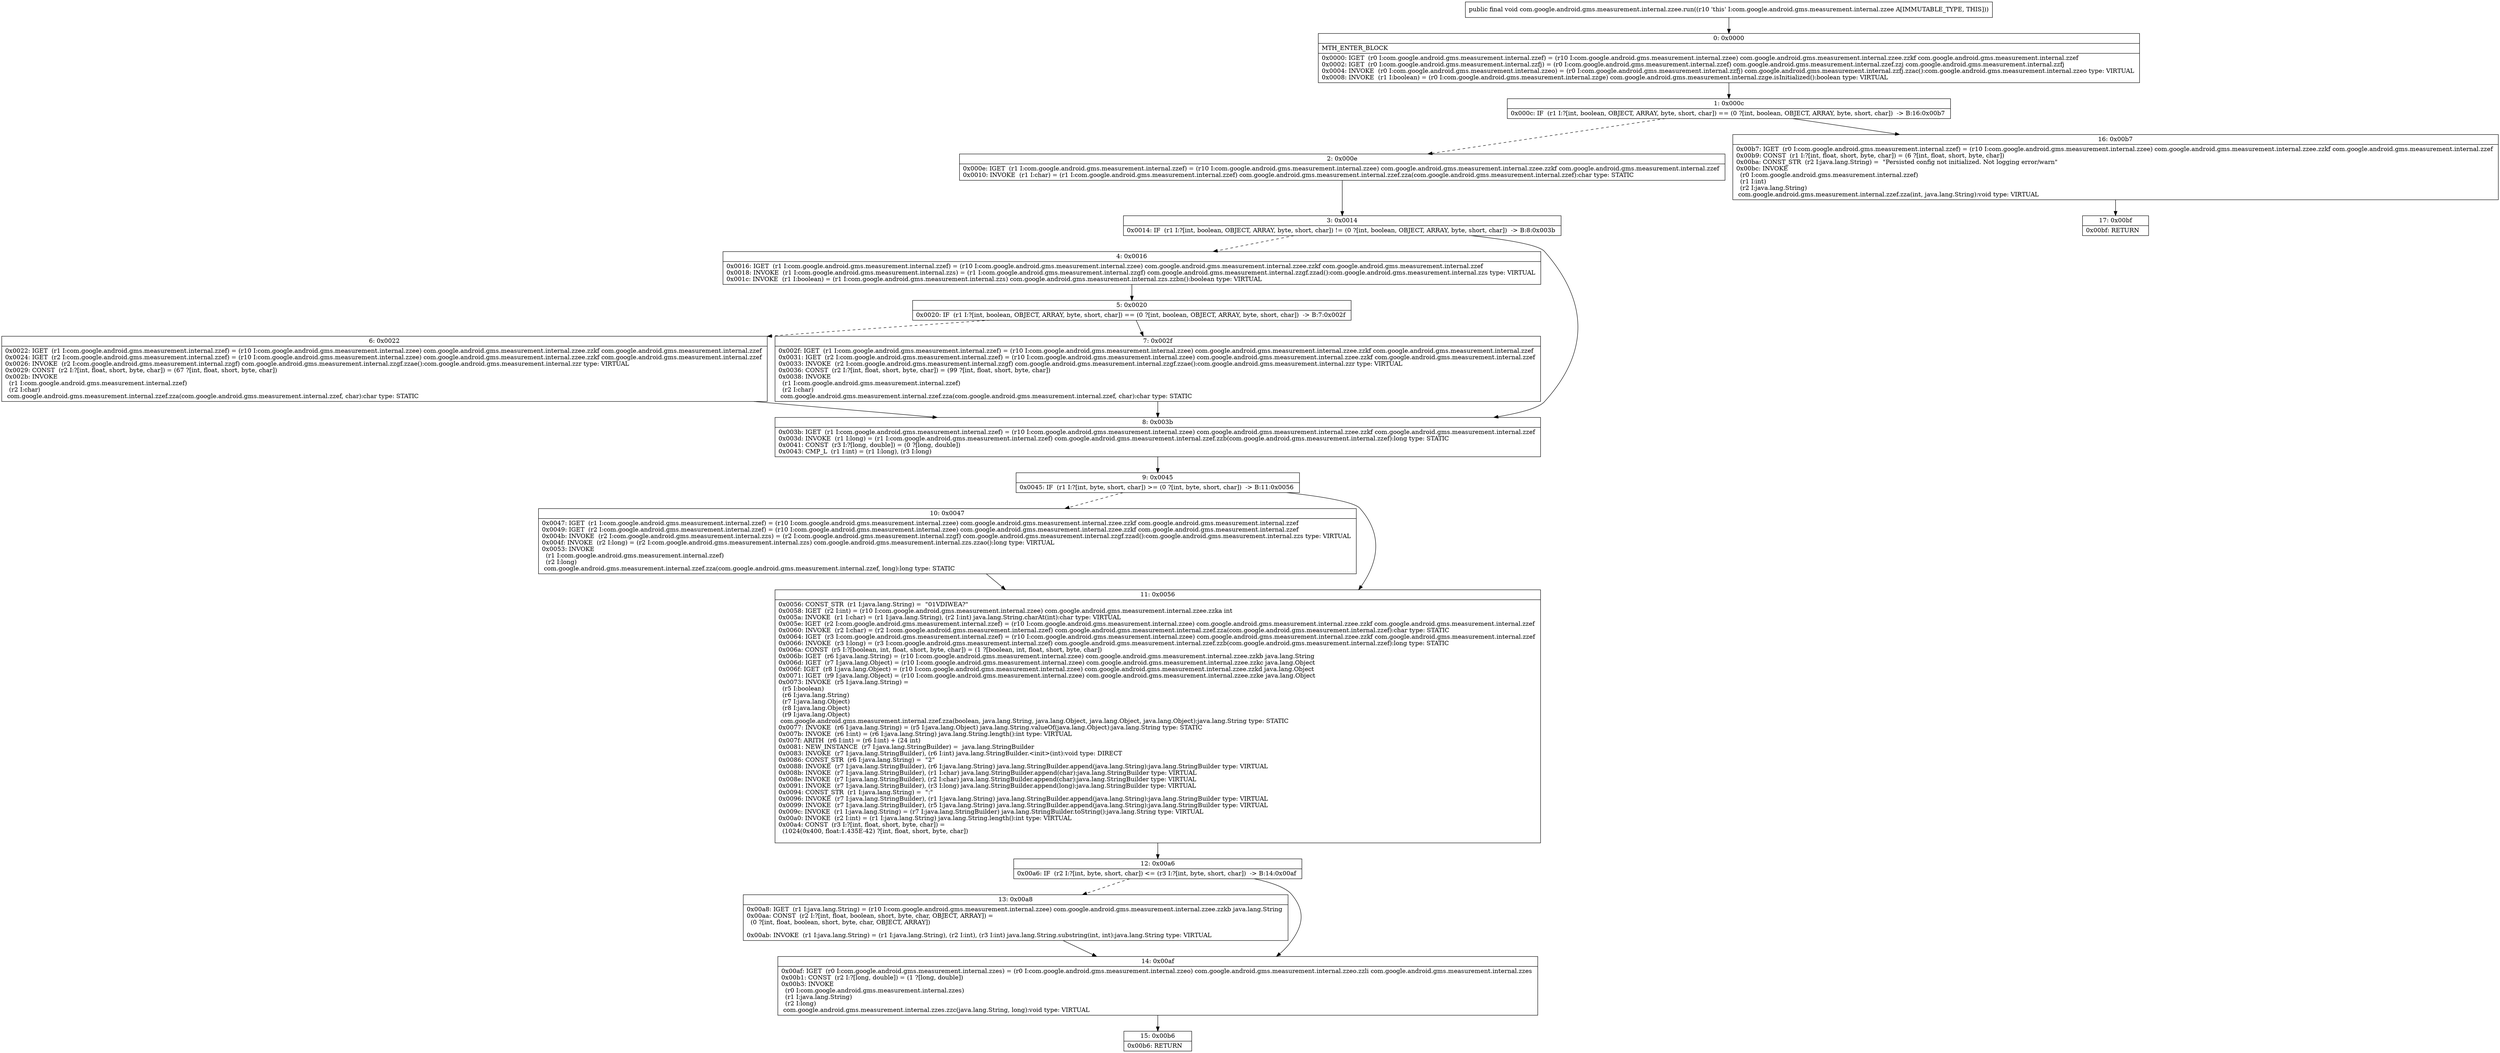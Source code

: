 digraph "CFG forcom.google.android.gms.measurement.internal.zzee.run()V" {
Node_0 [shape=record,label="{0\:\ 0x0000|MTH_ENTER_BLOCK\l|0x0000: IGET  (r0 I:com.google.android.gms.measurement.internal.zzef) = (r10 I:com.google.android.gms.measurement.internal.zzee) com.google.android.gms.measurement.internal.zzee.zzkf com.google.android.gms.measurement.internal.zzef \l0x0002: IGET  (r0 I:com.google.android.gms.measurement.internal.zzfj) = (r0 I:com.google.android.gms.measurement.internal.zzef) com.google.android.gms.measurement.internal.zzef.zzj com.google.android.gms.measurement.internal.zzfj \l0x0004: INVOKE  (r0 I:com.google.android.gms.measurement.internal.zzeo) = (r0 I:com.google.android.gms.measurement.internal.zzfj) com.google.android.gms.measurement.internal.zzfj.zzac():com.google.android.gms.measurement.internal.zzeo type: VIRTUAL \l0x0008: INVOKE  (r1 I:boolean) = (r0 I:com.google.android.gms.measurement.internal.zzge) com.google.android.gms.measurement.internal.zzge.isInitialized():boolean type: VIRTUAL \l}"];
Node_1 [shape=record,label="{1\:\ 0x000c|0x000c: IF  (r1 I:?[int, boolean, OBJECT, ARRAY, byte, short, char]) == (0 ?[int, boolean, OBJECT, ARRAY, byte, short, char])  \-\> B:16:0x00b7 \l}"];
Node_2 [shape=record,label="{2\:\ 0x000e|0x000e: IGET  (r1 I:com.google.android.gms.measurement.internal.zzef) = (r10 I:com.google.android.gms.measurement.internal.zzee) com.google.android.gms.measurement.internal.zzee.zzkf com.google.android.gms.measurement.internal.zzef \l0x0010: INVOKE  (r1 I:char) = (r1 I:com.google.android.gms.measurement.internal.zzef) com.google.android.gms.measurement.internal.zzef.zza(com.google.android.gms.measurement.internal.zzef):char type: STATIC \l}"];
Node_3 [shape=record,label="{3\:\ 0x0014|0x0014: IF  (r1 I:?[int, boolean, OBJECT, ARRAY, byte, short, char]) != (0 ?[int, boolean, OBJECT, ARRAY, byte, short, char])  \-\> B:8:0x003b \l}"];
Node_4 [shape=record,label="{4\:\ 0x0016|0x0016: IGET  (r1 I:com.google.android.gms.measurement.internal.zzef) = (r10 I:com.google.android.gms.measurement.internal.zzee) com.google.android.gms.measurement.internal.zzee.zzkf com.google.android.gms.measurement.internal.zzef \l0x0018: INVOKE  (r1 I:com.google.android.gms.measurement.internal.zzs) = (r1 I:com.google.android.gms.measurement.internal.zzgf) com.google.android.gms.measurement.internal.zzgf.zzad():com.google.android.gms.measurement.internal.zzs type: VIRTUAL \l0x001c: INVOKE  (r1 I:boolean) = (r1 I:com.google.android.gms.measurement.internal.zzs) com.google.android.gms.measurement.internal.zzs.zzbn():boolean type: VIRTUAL \l}"];
Node_5 [shape=record,label="{5\:\ 0x0020|0x0020: IF  (r1 I:?[int, boolean, OBJECT, ARRAY, byte, short, char]) == (0 ?[int, boolean, OBJECT, ARRAY, byte, short, char])  \-\> B:7:0x002f \l}"];
Node_6 [shape=record,label="{6\:\ 0x0022|0x0022: IGET  (r1 I:com.google.android.gms.measurement.internal.zzef) = (r10 I:com.google.android.gms.measurement.internal.zzee) com.google.android.gms.measurement.internal.zzee.zzkf com.google.android.gms.measurement.internal.zzef \l0x0024: IGET  (r2 I:com.google.android.gms.measurement.internal.zzef) = (r10 I:com.google.android.gms.measurement.internal.zzee) com.google.android.gms.measurement.internal.zzee.zzkf com.google.android.gms.measurement.internal.zzef \l0x0026: INVOKE  (r2 I:com.google.android.gms.measurement.internal.zzgf) com.google.android.gms.measurement.internal.zzgf.zzae():com.google.android.gms.measurement.internal.zzr type: VIRTUAL \l0x0029: CONST  (r2 I:?[int, float, short, byte, char]) = (67 ?[int, float, short, byte, char]) \l0x002b: INVOKE  \l  (r1 I:com.google.android.gms.measurement.internal.zzef)\l  (r2 I:char)\l com.google.android.gms.measurement.internal.zzef.zza(com.google.android.gms.measurement.internal.zzef, char):char type: STATIC \l}"];
Node_7 [shape=record,label="{7\:\ 0x002f|0x002f: IGET  (r1 I:com.google.android.gms.measurement.internal.zzef) = (r10 I:com.google.android.gms.measurement.internal.zzee) com.google.android.gms.measurement.internal.zzee.zzkf com.google.android.gms.measurement.internal.zzef \l0x0031: IGET  (r2 I:com.google.android.gms.measurement.internal.zzef) = (r10 I:com.google.android.gms.measurement.internal.zzee) com.google.android.gms.measurement.internal.zzee.zzkf com.google.android.gms.measurement.internal.zzef \l0x0033: INVOKE  (r2 I:com.google.android.gms.measurement.internal.zzgf) com.google.android.gms.measurement.internal.zzgf.zzae():com.google.android.gms.measurement.internal.zzr type: VIRTUAL \l0x0036: CONST  (r2 I:?[int, float, short, byte, char]) = (99 ?[int, float, short, byte, char]) \l0x0038: INVOKE  \l  (r1 I:com.google.android.gms.measurement.internal.zzef)\l  (r2 I:char)\l com.google.android.gms.measurement.internal.zzef.zza(com.google.android.gms.measurement.internal.zzef, char):char type: STATIC \l}"];
Node_8 [shape=record,label="{8\:\ 0x003b|0x003b: IGET  (r1 I:com.google.android.gms.measurement.internal.zzef) = (r10 I:com.google.android.gms.measurement.internal.zzee) com.google.android.gms.measurement.internal.zzee.zzkf com.google.android.gms.measurement.internal.zzef \l0x003d: INVOKE  (r1 I:long) = (r1 I:com.google.android.gms.measurement.internal.zzef) com.google.android.gms.measurement.internal.zzef.zzb(com.google.android.gms.measurement.internal.zzef):long type: STATIC \l0x0041: CONST  (r3 I:?[long, double]) = (0 ?[long, double]) \l0x0043: CMP_L  (r1 I:int) = (r1 I:long), (r3 I:long) \l}"];
Node_9 [shape=record,label="{9\:\ 0x0045|0x0045: IF  (r1 I:?[int, byte, short, char]) \>= (0 ?[int, byte, short, char])  \-\> B:11:0x0056 \l}"];
Node_10 [shape=record,label="{10\:\ 0x0047|0x0047: IGET  (r1 I:com.google.android.gms.measurement.internal.zzef) = (r10 I:com.google.android.gms.measurement.internal.zzee) com.google.android.gms.measurement.internal.zzee.zzkf com.google.android.gms.measurement.internal.zzef \l0x0049: IGET  (r2 I:com.google.android.gms.measurement.internal.zzef) = (r10 I:com.google.android.gms.measurement.internal.zzee) com.google.android.gms.measurement.internal.zzee.zzkf com.google.android.gms.measurement.internal.zzef \l0x004b: INVOKE  (r2 I:com.google.android.gms.measurement.internal.zzs) = (r2 I:com.google.android.gms.measurement.internal.zzgf) com.google.android.gms.measurement.internal.zzgf.zzad():com.google.android.gms.measurement.internal.zzs type: VIRTUAL \l0x004f: INVOKE  (r2 I:long) = (r2 I:com.google.android.gms.measurement.internal.zzs) com.google.android.gms.measurement.internal.zzs.zzao():long type: VIRTUAL \l0x0053: INVOKE  \l  (r1 I:com.google.android.gms.measurement.internal.zzef)\l  (r2 I:long)\l com.google.android.gms.measurement.internal.zzef.zza(com.google.android.gms.measurement.internal.zzef, long):long type: STATIC \l}"];
Node_11 [shape=record,label="{11\:\ 0x0056|0x0056: CONST_STR  (r1 I:java.lang.String) =  \"01VDIWEA?\" \l0x0058: IGET  (r2 I:int) = (r10 I:com.google.android.gms.measurement.internal.zzee) com.google.android.gms.measurement.internal.zzee.zzka int \l0x005a: INVOKE  (r1 I:char) = (r1 I:java.lang.String), (r2 I:int) java.lang.String.charAt(int):char type: VIRTUAL \l0x005e: IGET  (r2 I:com.google.android.gms.measurement.internal.zzef) = (r10 I:com.google.android.gms.measurement.internal.zzee) com.google.android.gms.measurement.internal.zzee.zzkf com.google.android.gms.measurement.internal.zzef \l0x0060: INVOKE  (r2 I:char) = (r2 I:com.google.android.gms.measurement.internal.zzef) com.google.android.gms.measurement.internal.zzef.zza(com.google.android.gms.measurement.internal.zzef):char type: STATIC \l0x0064: IGET  (r3 I:com.google.android.gms.measurement.internal.zzef) = (r10 I:com.google.android.gms.measurement.internal.zzee) com.google.android.gms.measurement.internal.zzee.zzkf com.google.android.gms.measurement.internal.zzef \l0x0066: INVOKE  (r3 I:long) = (r3 I:com.google.android.gms.measurement.internal.zzef) com.google.android.gms.measurement.internal.zzef.zzb(com.google.android.gms.measurement.internal.zzef):long type: STATIC \l0x006a: CONST  (r5 I:?[boolean, int, float, short, byte, char]) = (1 ?[boolean, int, float, short, byte, char]) \l0x006b: IGET  (r6 I:java.lang.String) = (r10 I:com.google.android.gms.measurement.internal.zzee) com.google.android.gms.measurement.internal.zzee.zzkb java.lang.String \l0x006d: IGET  (r7 I:java.lang.Object) = (r10 I:com.google.android.gms.measurement.internal.zzee) com.google.android.gms.measurement.internal.zzee.zzkc java.lang.Object \l0x006f: IGET  (r8 I:java.lang.Object) = (r10 I:com.google.android.gms.measurement.internal.zzee) com.google.android.gms.measurement.internal.zzee.zzkd java.lang.Object \l0x0071: IGET  (r9 I:java.lang.Object) = (r10 I:com.google.android.gms.measurement.internal.zzee) com.google.android.gms.measurement.internal.zzee.zzke java.lang.Object \l0x0073: INVOKE  (r5 I:java.lang.String) = \l  (r5 I:boolean)\l  (r6 I:java.lang.String)\l  (r7 I:java.lang.Object)\l  (r8 I:java.lang.Object)\l  (r9 I:java.lang.Object)\l com.google.android.gms.measurement.internal.zzef.zza(boolean, java.lang.String, java.lang.Object, java.lang.Object, java.lang.Object):java.lang.String type: STATIC \l0x0077: INVOKE  (r6 I:java.lang.String) = (r5 I:java.lang.Object) java.lang.String.valueOf(java.lang.Object):java.lang.String type: STATIC \l0x007b: INVOKE  (r6 I:int) = (r6 I:java.lang.String) java.lang.String.length():int type: VIRTUAL \l0x007f: ARITH  (r6 I:int) = (r6 I:int) + (24 int) \l0x0081: NEW_INSTANCE  (r7 I:java.lang.StringBuilder) =  java.lang.StringBuilder \l0x0083: INVOKE  (r7 I:java.lang.StringBuilder), (r6 I:int) java.lang.StringBuilder.\<init\>(int):void type: DIRECT \l0x0086: CONST_STR  (r6 I:java.lang.String) =  \"2\" \l0x0088: INVOKE  (r7 I:java.lang.StringBuilder), (r6 I:java.lang.String) java.lang.StringBuilder.append(java.lang.String):java.lang.StringBuilder type: VIRTUAL \l0x008b: INVOKE  (r7 I:java.lang.StringBuilder), (r1 I:char) java.lang.StringBuilder.append(char):java.lang.StringBuilder type: VIRTUAL \l0x008e: INVOKE  (r7 I:java.lang.StringBuilder), (r2 I:char) java.lang.StringBuilder.append(char):java.lang.StringBuilder type: VIRTUAL \l0x0091: INVOKE  (r7 I:java.lang.StringBuilder), (r3 I:long) java.lang.StringBuilder.append(long):java.lang.StringBuilder type: VIRTUAL \l0x0094: CONST_STR  (r1 I:java.lang.String) =  \":\" \l0x0096: INVOKE  (r7 I:java.lang.StringBuilder), (r1 I:java.lang.String) java.lang.StringBuilder.append(java.lang.String):java.lang.StringBuilder type: VIRTUAL \l0x0099: INVOKE  (r7 I:java.lang.StringBuilder), (r5 I:java.lang.String) java.lang.StringBuilder.append(java.lang.String):java.lang.StringBuilder type: VIRTUAL \l0x009c: INVOKE  (r1 I:java.lang.String) = (r7 I:java.lang.StringBuilder) java.lang.StringBuilder.toString():java.lang.String type: VIRTUAL \l0x00a0: INVOKE  (r2 I:int) = (r1 I:java.lang.String) java.lang.String.length():int type: VIRTUAL \l0x00a4: CONST  (r3 I:?[int, float, short, byte, char]) = \l  (1024(0x400, float:1.435E\-42) ?[int, float, short, byte, char])\l \l}"];
Node_12 [shape=record,label="{12\:\ 0x00a6|0x00a6: IF  (r2 I:?[int, byte, short, char]) \<= (r3 I:?[int, byte, short, char])  \-\> B:14:0x00af \l}"];
Node_13 [shape=record,label="{13\:\ 0x00a8|0x00a8: IGET  (r1 I:java.lang.String) = (r10 I:com.google.android.gms.measurement.internal.zzee) com.google.android.gms.measurement.internal.zzee.zzkb java.lang.String \l0x00aa: CONST  (r2 I:?[int, float, boolean, short, byte, char, OBJECT, ARRAY]) = \l  (0 ?[int, float, boolean, short, byte, char, OBJECT, ARRAY])\l \l0x00ab: INVOKE  (r1 I:java.lang.String) = (r1 I:java.lang.String), (r2 I:int), (r3 I:int) java.lang.String.substring(int, int):java.lang.String type: VIRTUAL \l}"];
Node_14 [shape=record,label="{14\:\ 0x00af|0x00af: IGET  (r0 I:com.google.android.gms.measurement.internal.zzes) = (r0 I:com.google.android.gms.measurement.internal.zzeo) com.google.android.gms.measurement.internal.zzeo.zzli com.google.android.gms.measurement.internal.zzes \l0x00b1: CONST  (r2 I:?[long, double]) = (1 ?[long, double]) \l0x00b3: INVOKE  \l  (r0 I:com.google.android.gms.measurement.internal.zzes)\l  (r1 I:java.lang.String)\l  (r2 I:long)\l com.google.android.gms.measurement.internal.zzes.zzc(java.lang.String, long):void type: VIRTUAL \l}"];
Node_15 [shape=record,label="{15\:\ 0x00b6|0x00b6: RETURN   \l}"];
Node_16 [shape=record,label="{16\:\ 0x00b7|0x00b7: IGET  (r0 I:com.google.android.gms.measurement.internal.zzef) = (r10 I:com.google.android.gms.measurement.internal.zzee) com.google.android.gms.measurement.internal.zzee.zzkf com.google.android.gms.measurement.internal.zzef \l0x00b9: CONST  (r1 I:?[int, float, short, byte, char]) = (6 ?[int, float, short, byte, char]) \l0x00ba: CONST_STR  (r2 I:java.lang.String) =  \"Persisted config not initialized. Not logging error\/warn\" \l0x00bc: INVOKE  \l  (r0 I:com.google.android.gms.measurement.internal.zzef)\l  (r1 I:int)\l  (r2 I:java.lang.String)\l com.google.android.gms.measurement.internal.zzef.zza(int, java.lang.String):void type: VIRTUAL \l}"];
Node_17 [shape=record,label="{17\:\ 0x00bf|0x00bf: RETURN   \l}"];
MethodNode[shape=record,label="{public final void com.google.android.gms.measurement.internal.zzee.run((r10 'this' I:com.google.android.gms.measurement.internal.zzee A[IMMUTABLE_TYPE, THIS])) }"];
MethodNode -> Node_0;
Node_0 -> Node_1;
Node_1 -> Node_2[style=dashed];
Node_1 -> Node_16;
Node_2 -> Node_3;
Node_3 -> Node_4[style=dashed];
Node_3 -> Node_8;
Node_4 -> Node_5;
Node_5 -> Node_6[style=dashed];
Node_5 -> Node_7;
Node_6 -> Node_8;
Node_7 -> Node_8;
Node_8 -> Node_9;
Node_9 -> Node_10[style=dashed];
Node_9 -> Node_11;
Node_10 -> Node_11;
Node_11 -> Node_12;
Node_12 -> Node_13[style=dashed];
Node_12 -> Node_14;
Node_13 -> Node_14;
Node_14 -> Node_15;
Node_16 -> Node_17;
}

